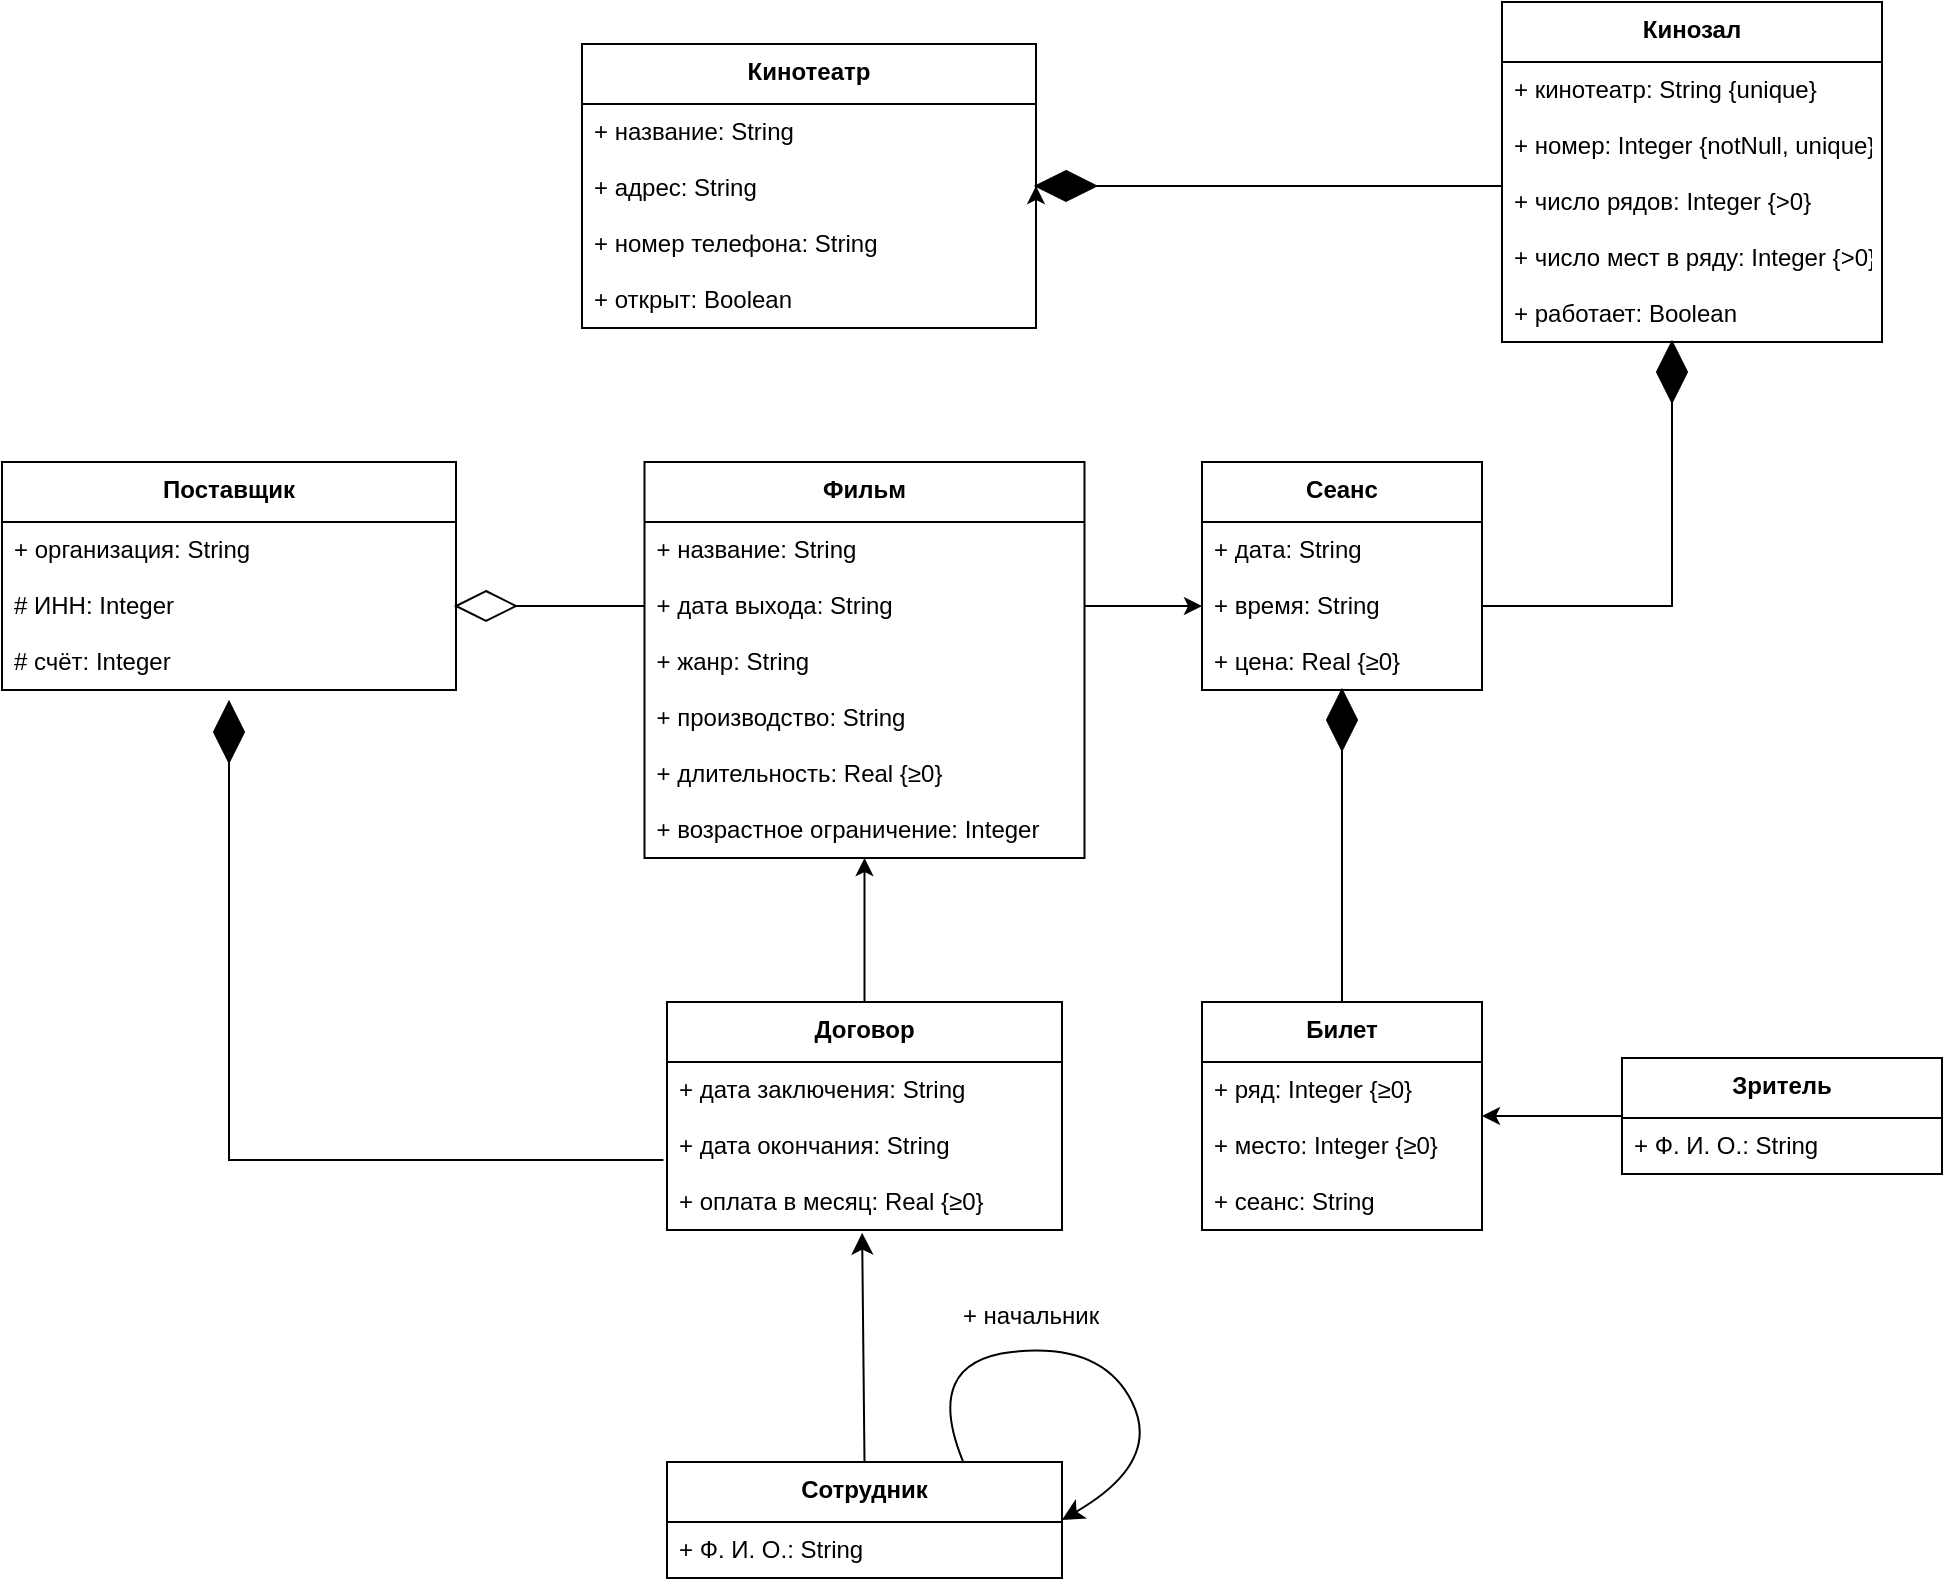 <mxfile version="24.7.17">
  <diagram name="Страница — 1" id="wiB0xdLLIhYN8P5Gtzej">
    <mxGraphModel dx="2007" dy="2098" grid="1" gridSize="10" guides="1" tooltips="1" connect="1" arrows="1" fold="1" page="1" pageScale="1" pageWidth="827" pageHeight="1169" math="0" shadow="0">
      <root>
        <mxCell id="0" />
        <mxCell id="1" parent="0" />
        <mxCell id="2" value="Кинотеатр" style="swimlane;fontStyle=1;align=center;verticalAlign=top;childLayout=stackLayout;horizontal=1;startSize=30;horizontalStack=0;resizeParent=1;resizeParentMax=0;resizeLast=0;collapsible=0;marginBottom=0;" parent="1" vertex="1">
          <mxGeometry x="120" y="81" width="227" height="142" as="geometry" />
        </mxCell>
        <mxCell id="3" value="+ название: String" style="text;strokeColor=none;fillColor=none;align=left;verticalAlign=top;spacingLeft=4;spacingRight=4;overflow=hidden;rotatable=0;points=[[0,0.5],[1,0.5]];portConstraint=eastwest;" parent="2" vertex="1">
          <mxGeometry y="30" width="227" height="28" as="geometry" />
        </mxCell>
        <mxCell id="4" value="+ адрес: String" style="text;strokeColor=none;fillColor=none;align=left;verticalAlign=top;spacingLeft=4;spacingRight=4;overflow=hidden;rotatable=0;points=[[0,0.5],[1,0.5]];portConstraint=eastwest;" parent="2" vertex="1">
          <mxGeometry y="58" width="227" height="28" as="geometry" />
        </mxCell>
        <mxCell id="5" value="+ номер телефона: String" style="text;strokeColor=none;fillColor=none;align=left;verticalAlign=top;spacingLeft=4;spacingRight=4;overflow=hidden;rotatable=0;points=[[0,0.5],[1,0.5]];portConstraint=eastwest;" parent="2" vertex="1">
          <mxGeometry y="86" width="227" height="28" as="geometry" />
        </mxCell>
        <mxCell id="vVGNaH5bN_ZbgL46CGYj-31" value="+ открыт: Boolean" style="text;strokeColor=none;fillColor=none;align=left;verticalAlign=top;spacingLeft=4;spacingRight=4;overflow=hidden;rotatable=0;points=[[0,0.5],[1,0.5]];portConstraint=eastwest;" parent="2" vertex="1">
          <mxGeometry y="114" width="227" height="28" as="geometry" />
        </mxCell>
        <mxCell id="q_-b5fSHFq03yZxw9WrV-7" value="Кинозал" style="swimlane;fontStyle=1;align=center;verticalAlign=top;childLayout=stackLayout;horizontal=1;startSize=30;horizontalStack=0;resizeParent=1;resizeParentMax=0;resizeLast=0;collapsible=0;marginBottom=0;" parent="1" vertex="1">
          <mxGeometry x="580" y="60" width="190" height="170" as="geometry" />
        </mxCell>
        <mxCell id="q_-b5fSHFq03yZxw9WrV-9" value="+ кинотеатр: String {unique}" style="text;strokeColor=none;fillColor=none;align=left;verticalAlign=top;spacingLeft=4;spacingRight=4;overflow=hidden;rotatable=0;points=[[0,0.5],[1,0.5]];portConstraint=eastwest;" parent="q_-b5fSHFq03yZxw9WrV-7" vertex="1">
          <mxGeometry y="30" width="190" height="28" as="geometry" />
        </mxCell>
        <mxCell id="q_-b5fSHFq03yZxw9WrV-8" value="+ номер: Integer {notNull, unique}." style="text;strokeColor=none;fillColor=none;align=left;verticalAlign=top;spacingLeft=4;spacingRight=4;overflow=hidden;rotatable=0;points=[[0,0.5],[1,0.5]];portConstraint=eastwest;" parent="q_-b5fSHFq03yZxw9WrV-7" vertex="1">
          <mxGeometry y="58" width="190" height="28" as="geometry" />
        </mxCell>
        <mxCell id="q_-b5fSHFq03yZxw9WrV-10" value="+ число рядов: Integer {&gt;0}" style="text;strokeColor=none;fillColor=none;align=left;verticalAlign=top;spacingLeft=4;spacingRight=4;overflow=hidden;rotatable=0;points=[[0,0.5],[1,0.5]];portConstraint=eastwest;" parent="q_-b5fSHFq03yZxw9WrV-7" vertex="1">
          <mxGeometry y="86" width="190" height="28" as="geometry" />
        </mxCell>
        <mxCell id="q_-b5fSHFq03yZxw9WrV-18" value="+ число мест в ряду: Integer {&gt;0}" style="text;strokeColor=none;fillColor=none;align=left;verticalAlign=top;spacingLeft=4;spacingRight=4;overflow=hidden;rotatable=0;points=[[0,0.5],[1,0.5]];portConstraint=eastwest;" parent="q_-b5fSHFq03yZxw9WrV-7" vertex="1">
          <mxGeometry y="114" width="190" height="28" as="geometry" />
        </mxCell>
        <mxCell id="vVGNaH5bN_ZbgL46CGYj-28" value="+ работает: Boolean" style="text;strokeColor=none;fillColor=none;align=left;verticalAlign=top;spacingLeft=4;spacingRight=4;overflow=hidden;rotatable=0;points=[[0,0.5],[1,0.5]];portConstraint=eastwest;" parent="q_-b5fSHFq03yZxw9WrV-7" vertex="1">
          <mxGeometry y="142" width="190" height="28" as="geometry" />
        </mxCell>
        <mxCell id="q_-b5fSHFq03yZxw9WrV-12" value="Фильм" style="swimlane;fontStyle=1;align=center;verticalAlign=top;childLayout=stackLayout;horizontal=1;startSize=30;horizontalStack=0;resizeParent=1;resizeParentMax=0;resizeLast=0;collapsible=0;marginBottom=0;" parent="1" vertex="1">
          <mxGeometry x="151.25" y="290" width="220" height="198" as="geometry" />
        </mxCell>
        <mxCell id="q_-b5fSHFq03yZxw9WrV-13" value="+ название: String" style="text;strokeColor=none;fillColor=none;align=left;verticalAlign=top;spacingLeft=4;spacingRight=4;overflow=hidden;rotatable=0;points=[[0,0.5],[1,0.5]];portConstraint=eastwest;" parent="q_-b5fSHFq03yZxw9WrV-12" vertex="1">
          <mxGeometry y="30" width="220" height="28" as="geometry" />
        </mxCell>
        <mxCell id="q_-b5fSHFq03yZxw9WrV-14" value="+ дата выхода: String" style="text;strokeColor=none;fillColor=none;align=left;verticalAlign=top;spacingLeft=4;spacingRight=4;overflow=hidden;rotatable=0;points=[[0,0.5],[1,0.5]];portConstraint=eastwest;" parent="q_-b5fSHFq03yZxw9WrV-12" vertex="1">
          <mxGeometry y="58" width="220" height="28" as="geometry" />
        </mxCell>
        <mxCell id="q_-b5fSHFq03yZxw9WrV-15" value="+ жанр: String" style="text;strokeColor=none;fillColor=none;align=left;verticalAlign=top;spacingLeft=4;spacingRight=4;overflow=hidden;rotatable=0;points=[[0,0.5],[1,0.5]];portConstraint=eastwest;" parent="q_-b5fSHFq03yZxw9WrV-12" vertex="1">
          <mxGeometry y="86" width="220" height="28" as="geometry" />
        </mxCell>
        <mxCell id="vVGNaH5bN_ZbgL46CGYj-25" value="+ производство: String" style="text;strokeColor=none;fillColor=none;align=left;verticalAlign=top;spacingLeft=4;spacingRight=4;overflow=hidden;rotatable=0;points=[[0,0.5],[1,0.5]];portConstraint=eastwest;" parent="q_-b5fSHFq03yZxw9WrV-12" vertex="1">
          <mxGeometry y="114" width="220" height="28" as="geometry" />
        </mxCell>
        <mxCell id="vVGNaH5bN_ZbgL46CGYj-26" value="+ длительность: Real {≥0}" style="text;strokeColor=none;fillColor=none;align=left;verticalAlign=top;spacingLeft=4;spacingRight=4;overflow=hidden;rotatable=0;points=[[0,0.5],[1,0.5]];portConstraint=eastwest;" parent="q_-b5fSHFq03yZxw9WrV-12" vertex="1">
          <mxGeometry y="142" width="220" height="28" as="geometry" />
        </mxCell>
        <mxCell id="yL_lYO62eZ4KJwtUH8HO-12" value="+ возрастное ограничение: Integer" style="text;strokeColor=none;fillColor=none;align=left;verticalAlign=top;spacingLeft=4;spacingRight=4;overflow=hidden;rotatable=0;points=[[0,0.5],[1,0.5]];portConstraint=eastwest;" vertex="1" parent="q_-b5fSHFq03yZxw9WrV-12">
          <mxGeometry y="170" width="220" height="28" as="geometry" />
        </mxCell>
        <mxCell id="q_-b5fSHFq03yZxw9WrV-44" style="edgeStyle=orthogonalEdgeStyle;rounded=0;orthogonalLoop=1;jettySize=auto;html=1;exitX=1;exitY=0.5;exitDx=0;exitDy=0;endArrow=none;endFill=0;" parent="1" source="Hnir3Y5sHZOj_dVIKYjc-41" target="q_-b5fSHFq03yZxw9WrV-31" edge="1">
          <mxGeometry relative="1" as="geometry" />
        </mxCell>
        <mxCell id="q_-b5fSHFq03yZxw9WrV-26" value="Сеанс" style="swimlane;fontStyle=1;align=center;verticalAlign=top;childLayout=stackLayout;horizontal=1;startSize=30;horizontalStack=0;resizeParent=1;resizeParentMax=0;resizeLast=0;collapsible=0;marginBottom=0;" parent="1" vertex="1">
          <mxGeometry x="430" y="290" width="140" height="114" as="geometry" />
        </mxCell>
        <mxCell id="q_-b5fSHFq03yZxw9WrV-27" value="+ дата: String" style="text;strokeColor=none;fillColor=none;align=left;verticalAlign=top;spacingLeft=4;spacingRight=4;overflow=hidden;rotatable=0;points=[[0,0.5],[1,0.5]];portConstraint=eastwest;" parent="q_-b5fSHFq03yZxw9WrV-26" vertex="1">
          <mxGeometry y="30" width="140" height="28" as="geometry" />
        </mxCell>
        <mxCell id="q_-b5fSHFq03yZxw9WrV-28" value="+ время: String" style="text;strokeColor=none;fillColor=none;align=left;verticalAlign=top;spacingLeft=4;spacingRight=4;overflow=hidden;rotatable=0;points=[[0,0.5],[1,0.5]];portConstraint=eastwest;" parent="q_-b5fSHFq03yZxw9WrV-26" vertex="1">
          <mxGeometry y="58" width="140" height="28" as="geometry" />
        </mxCell>
        <mxCell id="q_-b5fSHFq03yZxw9WrV-29" value="+ цена: Real {≥0}&#xa;" style="text;strokeColor=none;fillColor=none;align=left;verticalAlign=top;spacingLeft=4;spacingRight=4;overflow=hidden;rotatable=0;points=[[0,0.5],[1,0.5]];portConstraint=eastwest;" parent="q_-b5fSHFq03yZxw9WrV-26" vertex="1">
          <mxGeometry y="86" width="140" height="28" as="geometry" />
        </mxCell>
        <mxCell id="q_-b5fSHFq03yZxw9WrV-31" value="Билет" style="swimlane;fontStyle=1;align=center;verticalAlign=top;childLayout=stackLayout;horizontal=1;startSize=30;horizontalStack=0;resizeParent=1;resizeParentMax=0;resizeLast=0;collapsible=0;marginBottom=0;" parent="1" vertex="1">
          <mxGeometry x="430" y="560" width="140" height="114" as="geometry" />
        </mxCell>
        <mxCell id="q_-b5fSHFq03yZxw9WrV-33" value="+ ряд: Integer {≥0}" style="text;strokeColor=none;fillColor=none;align=left;verticalAlign=top;spacingLeft=4;spacingRight=4;overflow=hidden;rotatable=0;points=[[0,0.5],[1,0.5]];portConstraint=eastwest;" parent="q_-b5fSHFq03yZxw9WrV-31" vertex="1">
          <mxGeometry y="30" width="140" height="28" as="geometry" />
        </mxCell>
        <mxCell id="q_-b5fSHFq03yZxw9WrV-34" value="+ место: Integer {≥0}" style="text;strokeColor=none;fillColor=none;align=left;verticalAlign=top;spacingLeft=4;spacingRight=4;overflow=hidden;rotatable=0;points=[[0,0.5],[1,0.5]];portConstraint=eastwest;" parent="q_-b5fSHFq03yZxw9WrV-31" vertex="1">
          <mxGeometry y="58" width="140" height="28" as="geometry" />
        </mxCell>
        <mxCell id="yL_lYO62eZ4KJwtUH8HO-10" value="+ сеанс: String" style="text;strokeColor=none;fillColor=none;align=left;verticalAlign=top;spacingLeft=4;spacingRight=4;overflow=hidden;rotatable=0;points=[[0,0.5],[1,0.5]];portConstraint=eastwest;" vertex="1" parent="q_-b5fSHFq03yZxw9WrV-31">
          <mxGeometry y="86" width="140" height="28" as="geometry" />
        </mxCell>
        <mxCell id="q_-b5fSHFq03yZxw9WrV-36" value="Зритель" style="swimlane;fontStyle=1;align=center;verticalAlign=top;childLayout=stackLayout;horizontal=1;startSize=30;horizontalStack=0;resizeParent=1;resizeParentMax=0;resizeLast=0;collapsible=0;marginBottom=0;" parent="1" vertex="1">
          <mxGeometry x="640" y="588" width="160" height="58" as="geometry" />
        </mxCell>
        <mxCell id="q_-b5fSHFq03yZxw9WrV-37" value="+ Ф. И. О.: String" style="text;strokeColor=none;fillColor=none;align=left;verticalAlign=top;spacingLeft=4;spacingRight=4;overflow=hidden;rotatable=0;points=[[0,0.5],[1,0.5]];portConstraint=eastwest;" parent="q_-b5fSHFq03yZxw9WrV-36" vertex="1">
          <mxGeometry y="30" width="160" height="28" as="geometry" />
        </mxCell>
        <mxCell id="q_-b5fSHFq03yZxw9WrV-43" style="edgeStyle=orthogonalEdgeStyle;rounded=0;orthogonalLoop=1;jettySize=auto;html=1;exitX=1;exitY=0.5;exitDx=0;exitDy=0;entryX=1;entryY=0.5;entryDx=0;entryDy=0;endArrow=none;endFill=0;" parent="1" source="q_-b5fSHFq03yZxw9WrV-28" target="Hnir3Y5sHZOj_dVIKYjc-28" edge="1">
          <mxGeometry relative="1" as="geometry" />
        </mxCell>
        <mxCell id="q_-b5fSHFq03yZxw9WrV-46" style="edgeStyle=orthogonalEdgeStyle;rounded=0;orthogonalLoop=1;jettySize=auto;html=1;exitX=1;exitY=0.5;exitDx=0;exitDy=0;entryX=0;entryY=0.5;entryDx=0;entryDy=0;" parent="1" source="q_-b5fSHFq03yZxw9WrV-14" edge="1" target="q_-b5fSHFq03yZxw9WrV-28">
          <mxGeometry relative="1" as="geometry">
            <mxPoint x="370" y="410" as="sourcePoint" />
            <mxPoint x="390" y="370" as="targetPoint" />
          </mxGeometry>
        </mxCell>
        <mxCell id="yL_lYO62eZ4KJwtUH8HO-13" style="edgeStyle=none;curved=1;rounded=0;orthogonalLoop=1;jettySize=auto;html=1;exitX=0.75;exitY=0;exitDx=0;exitDy=0;fontSize=12;startSize=8;endSize=8;entryX=1;entryY=0.5;entryDx=0;entryDy=0;" edge="1" parent="1" source="Hnir3Y5sHZOj_dVIKYjc-6" target="Hnir3Y5sHZOj_dVIKYjc-6">
          <mxGeometry relative="1" as="geometry">
            <mxPoint x="400" y="760" as="targetPoint" />
            <Array as="points">
              <mxPoint x="290" y="740" />
              <mxPoint x="380" y="730" />
              <mxPoint x="410" y="790" />
            </Array>
          </mxGeometry>
        </mxCell>
        <mxCell id="Hnir3Y5sHZOj_dVIKYjc-6" value="Сотрудник" style="swimlane;fontStyle=1;align=center;verticalAlign=top;childLayout=stackLayout;horizontal=1;startSize=30;horizontalStack=0;resizeParent=1;resizeParentMax=0;resizeLast=0;collapsible=0;marginBottom=0;" parent="1" vertex="1">
          <mxGeometry x="162.5" y="790" width="197.5" height="58" as="geometry" />
        </mxCell>
        <mxCell id="Hnir3Y5sHZOj_dVIKYjc-7" value="+ Ф. И. О.: String" style="text;strokeColor=none;fillColor=none;align=left;verticalAlign=top;spacingLeft=4;spacingRight=4;overflow=hidden;rotatable=0;points=[[0,0.5],[1,0.5]];portConstraint=eastwest;" parent="Hnir3Y5sHZOj_dVIKYjc-6" vertex="1">
          <mxGeometry y="30" width="197.5" height="28" as="geometry" />
        </mxCell>
        <mxCell id="Hnir3Y5sHZOj_dVIKYjc-11" value="Договор" style="swimlane;fontStyle=1;align=center;verticalAlign=top;childLayout=stackLayout;horizontal=1;startSize=30;horizontalStack=0;resizeParent=1;resizeParentMax=0;resizeLast=0;collapsible=0;marginBottom=0;" parent="1" vertex="1">
          <mxGeometry x="162.5" y="560" width="197.5" height="114" as="geometry" />
        </mxCell>
        <mxCell id="Hnir3Y5sHZOj_dVIKYjc-12" value="+ дата заключения: String" style="text;strokeColor=none;fillColor=none;align=left;verticalAlign=top;spacingLeft=4;spacingRight=4;overflow=hidden;rotatable=0;points=[[0,0.5],[1,0.5]];portConstraint=eastwest;" parent="Hnir3Y5sHZOj_dVIKYjc-11" vertex="1">
          <mxGeometry y="30" width="197.5" height="28" as="geometry" />
        </mxCell>
        <mxCell id="Hnir3Y5sHZOj_dVIKYjc-13" value="+ дата окончания: String" style="text;strokeColor=none;fillColor=none;align=left;verticalAlign=top;spacingLeft=4;spacingRight=4;overflow=hidden;rotatable=0;points=[[0,0.5],[1,0.5]];portConstraint=eastwest;" parent="Hnir3Y5sHZOj_dVIKYjc-11" vertex="1">
          <mxGeometry y="58" width="197.5" height="28" as="geometry" />
        </mxCell>
        <mxCell id="Hnir3Y5sHZOj_dVIKYjc-14" value="+ оплата в месяц: Real {≥0}" style="text;strokeColor=none;fillColor=none;align=left;verticalAlign=top;spacingLeft=4;spacingRight=4;overflow=hidden;rotatable=0;points=[[0,0.5],[1,0.5]];portConstraint=eastwest;" parent="Hnir3Y5sHZOj_dVIKYjc-11" vertex="1">
          <mxGeometry y="86" width="197.5" height="28" as="geometry" />
        </mxCell>
        <mxCell id="Hnir3Y5sHZOj_dVIKYjc-16" value="Поставщик" style="swimlane;fontStyle=1;align=center;verticalAlign=top;childLayout=stackLayout;horizontal=1;startSize=30;horizontalStack=0;resizeParent=1;resizeParentMax=0;resizeLast=0;collapsible=0;marginBottom=0;" parent="1" vertex="1">
          <mxGeometry x="-170" y="290" width="227" height="114" as="geometry" />
        </mxCell>
        <mxCell id="Hnir3Y5sHZOj_dVIKYjc-17" value="+ организация: String" style="text;strokeColor=none;fillColor=none;align=left;verticalAlign=top;spacingLeft=4;spacingRight=4;overflow=hidden;rotatable=0;points=[[0,0.5],[1,0.5]];portConstraint=eastwest;" parent="Hnir3Y5sHZOj_dVIKYjc-16" vertex="1">
          <mxGeometry y="30" width="227" height="28" as="geometry" />
        </mxCell>
        <mxCell id="Hnir3Y5sHZOj_dVIKYjc-18" value="# ИНН: Integer" style="text;strokeColor=none;fillColor=none;align=left;verticalAlign=top;spacingLeft=4;spacingRight=4;overflow=hidden;rotatable=0;points=[[0,0.5],[1,0.5]];portConstraint=eastwest;" parent="Hnir3Y5sHZOj_dVIKYjc-16" vertex="1">
          <mxGeometry y="58" width="227" height="28" as="geometry" />
        </mxCell>
        <mxCell id="Hnir3Y5sHZOj_dVIKYjc-19" value="# счёт: Integer" style="text;strokeColor=none;fillColor=none;align=left;verticalAlign=top;spacingLeft=4;spacingRight=4;overflow=hidden;rotatable=0;points=[[0,0.5],[1,0.5]];portConstraint=eastwest;" parent="Hnir3Y5sHZOj_dVIKYjc-16" vertex="1">
          <mxGeometry y="86" width="227" height="28" as="geometry" />
        </mxCell>
        <mxCell id="Hnir3Y5sHZOj_dVIKYjc-24" value="" style="edgeStyle=orthogonalEdgeStyle;rounded=0;orthogonalLoop=1;jettySize=auto;html=1;exitX=1;exitY=0.5;exitDx=0;exitDy=0;entryX=0;entryY=0.5;entryDx=0;entryDy=0;" parent="1" source="4" target="Hnir3Y5sHZOj_dVIKYjc-23" edge="1">
          <mxGeometry relative="1" as="geometry">
            <mxPoint x="580" y="152" as="targetPoint" />
            <mxPoint x="347" y="152" as="sourcePoint" />
          </mxGeometry>
        </mxCell>
        <mxCell id="Hnir3Y5sHZOj_dVIKYjc-23" value="" style="rhombus;whiteSpace=wrap;html=1;gradientColor=none;fillStyle=auto;fillColor=#000000;" parent="1" vertex="1">
          <mxGeometry x="347" y="144.5" width="30" height="15" as="geometry" />
        </mxCell>
        <mxCell id="Hnir3Y5sHZOj_dVIKYjc-28" value="" style="rhombus;whiteSpace=wrap;html=1;gradientColor=none;fillStyle=auto;fillColor=#000000;direction=south;" parent="1" vertex="1">
          <mxGeometry x="657.5" y="230" width="15" height="30" as="geometry" />
        </mxCell>
        <mxCell id="Hnir3Y5sHZOj_dVIKYjc-37" value="" style="endArrow=classic;html=1;rounded=0;entryX=0.5;entryY=1;entryDx=0;entryDy=0;exitX=0.5;exitY=0;exitDx=0;exitDy=0;" parent="1" source="Hnir3Y5sHZOj_dVIKYjc-11" target="q_-b5fSHFq03yZxw9WrV-12" edge="1">
          <mxGeometry width="50" height="50" relative="1" as="geometry">
            <mxPoint x="290" y="530" as="sourcePoint" />
            <mxPoint x="270" y="520" as="targetPoint" />
          </mxGeometry>
        </mxCell>
        <mxCell id="Hnir3Y5sHZOj_dVIKYjc-38" style="edgeStyle=orthogonalEdgeStyle;rounded=0;orthogonalLoop=1;jettySize=auto;html=1;exitX=1;exitY=0.5;exitDx=0;exitDy=0;entryX=0;entryY=0.5;entryDx=0;entryDy=0;endArrow=none;endFill=0;" parent="1" source="Hnir3Y5sHZOj_dVIKYjc-39" target="q_-b5fSHFq03yZxw9WrV-14" edge="1">
          <mxGeometry relative="1" as="geometry">
            <mxPoint x="255" y="457.5" as="targetPoint" />
          </mxGeometry>
        </mxCell>
        <mxCell id="Hnir3Y5sHZOj_dVIKYjc-39" value="" style="rhombus;whiteSpace=wrap;html=1;gradientColor=none;fillStyle=auto;fillColor=#FFFFFF;" parent="1" vertex="1">
          <mxGeometry x="57" y="354.5" width="30" height="15" as="geometry" />
        </mxCell>
        <mxCell id="Hnir3Y5sHZOj_dVIKYjc-41" value="" style="rhombus;whiteSpace=wrap;html=1;gradientColor=none;fillStyle=auto;fillColor=#000000;direction=south;" parent="1" vertex="1">
          <mxGeometry x="492.5" y="404" width="15" height="30" as="geometry" />
        </mxCell>
        <mxCell id="vVGNaH5bN_ZbgL46CGYj-6" style="edgeStyle=orthogonalEdgeStyle;rounded=0;orthogonalLoop=1;jettySize=auto;html=1;exitX=1;exitY=0.5;exitDx=0;exitDy=0;entryX=-0.009;entryY=0.75;entryDx=0;entryDy=0;endArrow=none;endFill=0;entryPerimeter=0;" parent="1" source="vVGNaH5bN_ZbgL46CGYj-7" target="Hnir3Y5sHZOj_dVIKYjc-13" edge="1">
          <mxGeometry relative="1" as="geometry">
            <mxPoint x="93" y="507.5" as="targetPoint" />
          </mxGeometry>
        </mxCell>
        <mxCell id="vVGNaH5bN_ZbgL46CGYj-7" value="" style="rhombus;whiteSpace=wrap;html=1;gradientColor=none;fillStyle=auto;fillColor=#000000;direction=south;" parent="1" vertex="1">
          <mxGeometry x="-64" y="410" width="15" height="30" as="geometry" />
        </mxCell>
        <mxCell id="vVGNaH5bN_ZbgL46CGYj-30" style="edgeStyle=orthogonalEdgeStyle;rounded=0;orthogonalLoop=1;jettySize=auto;html=1;exitX=1;exitY=0.5;exitDx=0;exitDy=0;endArrow=none;endFill=0;" parent="1" source="Hnir3Y5sHZOj_dVIKYjc-23" target="q_-b5fSHFq03yZxw9WrV-7" edge="1">
          <mxGeometry relative="1" as="geometry">
            <mxPoint x="380" y="173" as="sourcePoint" />
            <mxPoint x="475" y="90" as="targetPoint" />
            <Array as="points">
              <mxPoint x="530" y="152" />
              <mxPoint x="530" y="152" />
            </Array>
          </mxGeometry>
        </mxCell>
        <mxCell id="vVGNaH5bN_ZbgL46CGYj-35" value="" style="endArrow=classic;html=1;rounded=0;entryX=1;entryY=0.5;entryDx=0;entryDy=0;exitX=0;exitY=0.5;exitDx=0;exitDy=0;" parent="1" source="q_-b5fSHFq03yZxw9WrV-36" target="q_-b5fSHFq03yZxw9WrV-31" edge="1">
          <mxGeometry width="50" height="50" relative="1" as="geometry">
            <mxPoint x="620" y="610" as="sourcePoint" />
            <mxPoint x="400" y="500" as="targetPoint" />
          </mxGeometry>
        </mxCell>
        <mxCell id="yL_lYO62eZ4KJwtUH8HO-6" style="edgeStyle=none;curved=1;rounded=0;orthogonalLoop=1;jettySize=auto;html=1;exitX=0.5;exitY=0;exitDx=0;exitDy=0;entryX=0.494;entryY=1.048;entryDx=0;entryDy=0;entryPerimeter=0;fontSize=12;startSize=8;endSize=8;" edge="1" parent="1" source="Hnir3Y5sHZOj_dVIKYjc-6" target="Hnir3Y5sHZOj_dVIKYjc-14">
          <mxGeometry relative="1" as="geometry" />
        </mxCell>
        <mxCell id="yL_lYO62eZ4KJwtUH8HO-14" value="&lt;font style=&quot;font-size: 12px;&quot;&gt;+ начальник&lt;/font&gt;" style="text;html=1;align=center;verticalAlign=middle;resizable=0;points=[];autosize=1;strokeColor=none;fillColor=none;fontSize=16;" vertex="1" parent="1">
          <mxGeometry x="299" y="700" width="90" height="30" as="geometry" />
        </mxCell>
      </root>
    </mxGraphModel>
  </diagram>
</mxfile>
